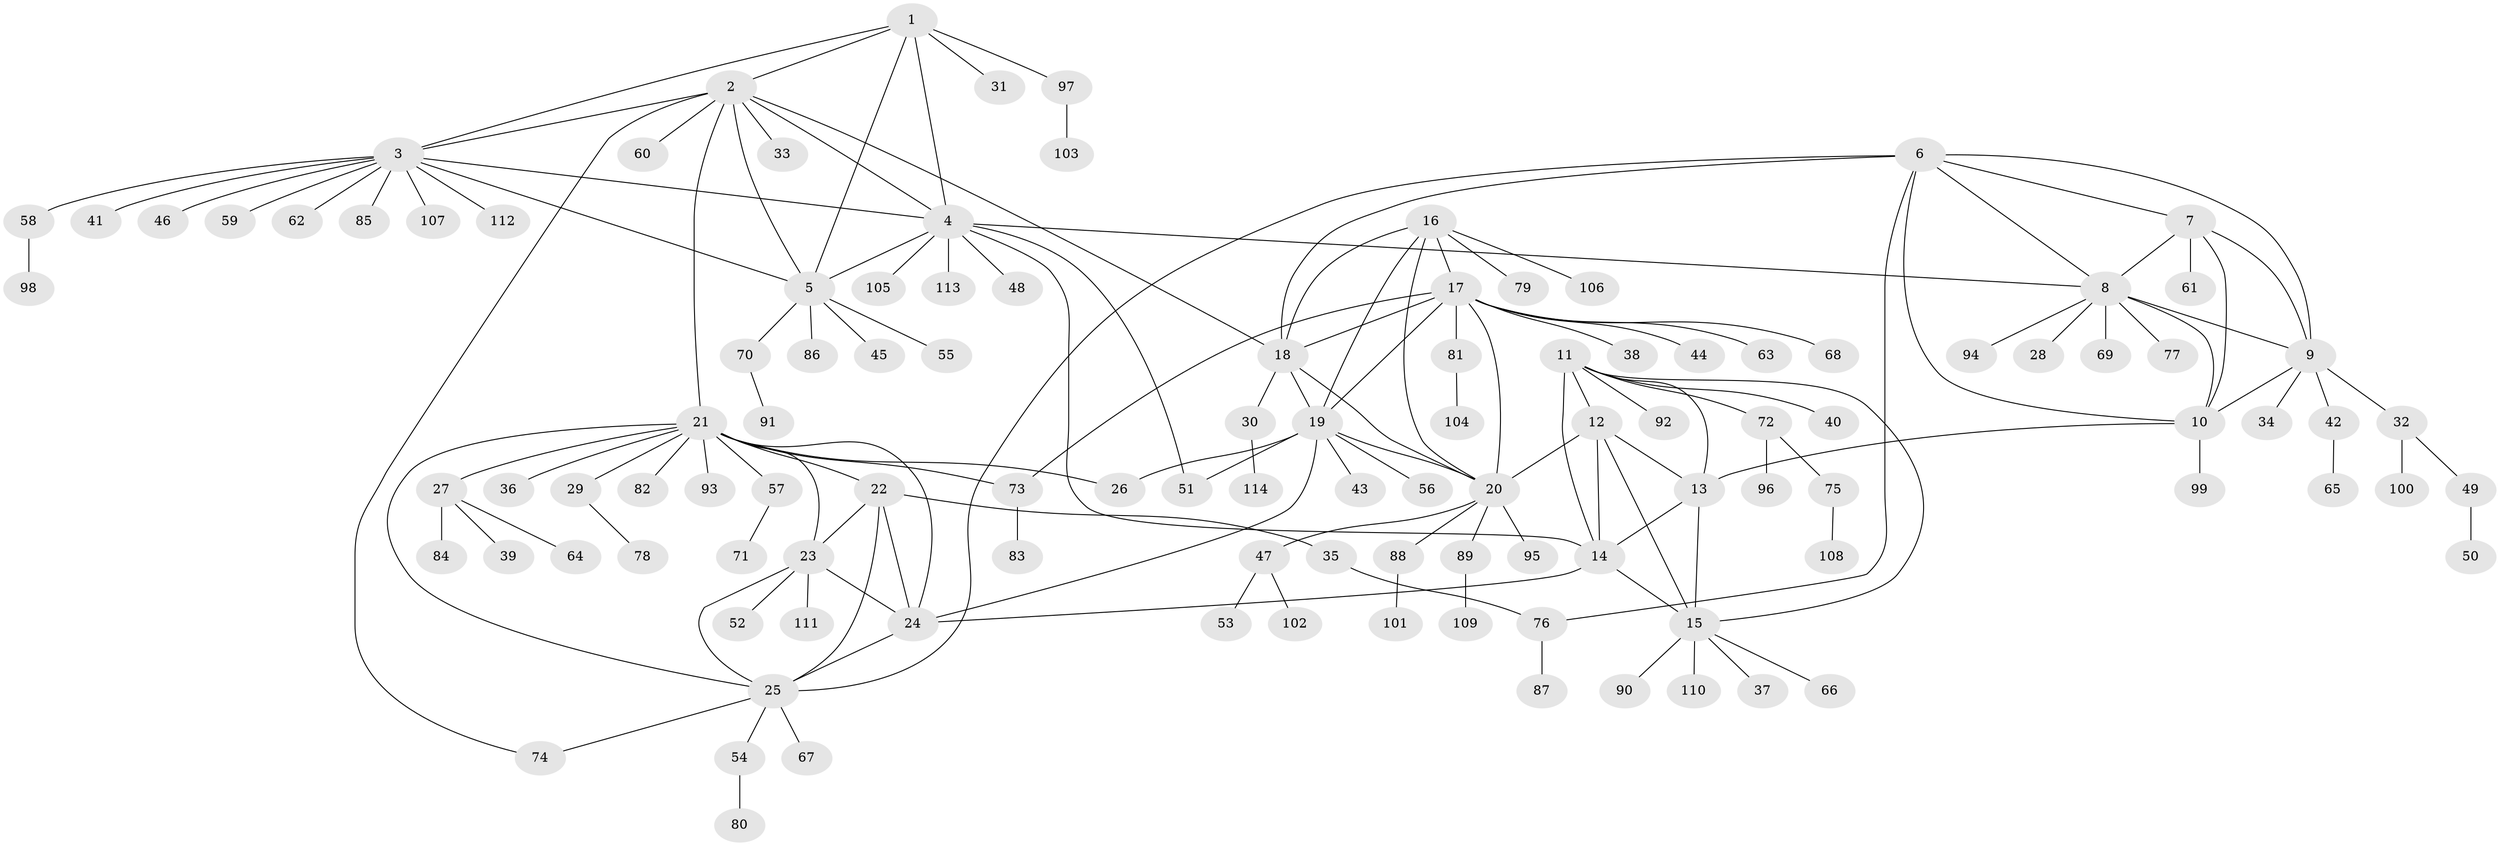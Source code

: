 // coarse degree distribution, {5: 0.04878048780487805, 9: 0.012195121951219513, 11: 0.012195121951219513, 10: 0.012195121951219513, 8: 0.06097560975609756, 7: 0.04878048780487805, 4: 0.012195121951219513, 3: 0.04878048780487805, 13: 0.012195121951219513, 6: 0.012195121951219513, 1: 0.6707317073170732, 2: 0.04878048780487805}
// Generated by graph-tools (version 1.1) at 2025/42/03/06/25 10:42:09]
// undirected, 114 vertices, 154 edges
graph export_dot {
graph [start="1"]
  node [color=gray90,style=filled];
  1;
  2;
  3;
  4;
  5;
  6;
  7;
  8;
  9;
  10;
  11;
  12;
  13;
  14;
  15;
  16;
  17;
  18;
  19;
  20;
  21;
  22;
  23;
  24;
  25;
  26;
  27;
  28;
  29;
  30;
  31;
  32;
  33;
  34;
  35;
  36;
  37;
  38;
  39;
  40;
  41;
  42;
  43;
  44;
  45;
  46;
  47;
  48;
  49;
  50;
  51;
  52;
  53;
  54;
  55;
  56;
  57;
  58;
  59;
  60;
  61;
  62;
  63;
  64;
  65;
  66;
  67;
  68;
  69;
  70;
  71;
  72;
  73;
  74;
  75;
  76;
  77;
  78;
  79;
  80;
  81;
  82;
  83;
  84;
  85;
  86;
  87;
  88;
  89;
  90;
  91;
  92;
  93;
  94;
  95;
  96;
  97;
  98;
  99;
  100;
  101;
  102;
  103;
  104;
  105;
  106;
  107;
  108;
  109;
  110;
  111;
  112;
  113;
  114;
  1 -- 2;
  1 -- 3;
  1 -- 4;
  1 -- 5;
  1 -- 31;
  1 -- 97;
  2 -- 3;
  2 -- 4;
  2 -- 5;
  2 -- 18;
  2 -- 21;
  2 -- 33;
  2 -- 60;
  2 -- 74;
  3 -- 4;
  3 -- 5;
  3 -- 41;
  3 -- 46;
  3 -- 58;
  3 -- 59;
  3 -- 62;
  3 -- 85;
  3 -- 107;
  3 -- 112;
  4 -- 5;
  4 -- 8;
  4 -- 14;
  4 -- 48;
  4 -- 51;
  4 -- 105;
  4 -- 113;
  5 -- 45;
  5 -- 55;
  5 -- 70;
  5 -- 86;
  6 -- 7;
  6 -- 8;
  6 -- 9;
  6 -- 10;
  6 -- 18;
  6 -- 25;
  6 -- 76;
  7 -- 8;
  7 -- 9;
  7 -- 10;
  7 -- 61;
  8 -- 9;
  8 -- 10;
  8 -- 28;
  8 -- 69;
  8 -- 77;
  8 -- 94;
  9 -- 10;
  9 -- 32;
  9 -- 34;
  9 -- 42;
  10 -- 13;
  10 -- 99;
  11 -- 12;
  11 -- 13;
  11 -- 14;
  11 -- 15;
  11 -- 40;
  11 -- 72;
  11 -- 92;
  12 -- 13;
  12 -- 14;
  12 -- 15;
  12 -- 20;
  13 -- 14;
  13 -- 15;
  14 -- 15;
  14 -- 24;
  15 -- 37;
  15 -- 66;
  15 -- 90;
  15 -- 110;
  16 -- 17;
  16 -- 18;
  16 -- 19;
  16 -- 20;
  16 -- 79;
  16 -- 106;
  17 -- 18;
  17 -- 19;
  17 -- 20;
  17 -- 38;
  17 -- 44;
  17 -- 63;
  17 -- 68;
  17 -- 73;
  17 -- 81;
  18 -- 19;
  18 -- 20;
  18 -- 30;
  19 -- 20;
  19 -- 24;
  19 -- 26;
  19 -- 43;
  19 -- 51;
  19 -- 56;
  20 -- 47;
  20 -- 88;
  20 -- 89;
  20 -- 95;
  21 -- 22;
  21 -- 23;
  21 -- 24;
  21 -- 25;
  21 -- 26;
  21 -- 27;
  21 -- 29;
  21 -- 36;
  21 -- 57;
  21 -- 73;
  21 -- 82;
  21 -- 93;
  22 -- 23;
  22 -- 24;
  22 -- 25;
  22 -- 35;
  23 -- 24;
  23 -- 25;
  23 -- 52;
  23 -- 111;
  24 -- 25;
  25 -- 54;
  25 -- 67;
  25 -- 74;
  27 -- 39;
  27 -- 64;
  27 -- 84;
  29 -- 78;
  30 -- 114;
  32 -- 49;
  32 -- 100;
  35 -- 76;
  42 -- 65;
  47 -- 53;
  47 -- 102;
  49 -- 50;
  54 -- 80;
  57 -- 71;
  58 -- 98;
  70 -- 91;
  72 -- 75;
  72 -- 96;
  73 -- 83;
  75 -- 108;
  76 -- 87;
  81 -- 104;
  88 -- 101;
  89 -- 109;
  97 -- 103;
}
